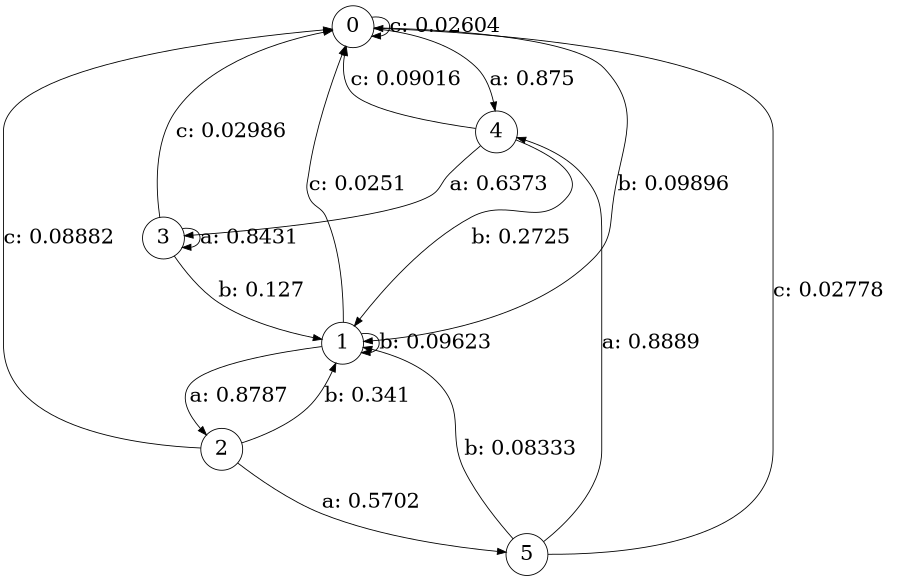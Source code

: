 digraph "d6-100nw-t0-cen-SML" {
size = "6,8.5";
ratio = "fill";
node [shape = circle];
node [fontsize = 24];
edge [fontsize = 24];
0 -> 4 [label = "a: 0.875    "];
0 -> 1 [label = "b: 0.09896  "];
0 -> 0 [label = "c: 0.02604  "];
1 -> 2 [label = "a: 0.8787   "];
1 -> 1 [label = "b: 0.09623  "];
1 -> 0 [label = "c: 0.0251   "];
2 -> 5 [label = "a: 0.5702   "];
2 -> 1 [label = "b: 0.341    "];
2 -> 0 [label = "c: 0.08882  "];
3 -> 3 [label = "a: 0.8431   "];
3 -> 1 [label = "b: 0.127    "];
3 -> 0 [label = "c: 0.02986  "];
4 -> 3 [label = "a: 0.6373   "];
4 -> 1 [label = "b: 0.2725   "];
4 -> 0 [label = "c: 0.09016  "];
5 -> 4 [label = "a: 0.8889   "];
5 -> 1 [label = "b: 0.08333  "];
5 -> 0 [label = "c: 0.02778  "];
}